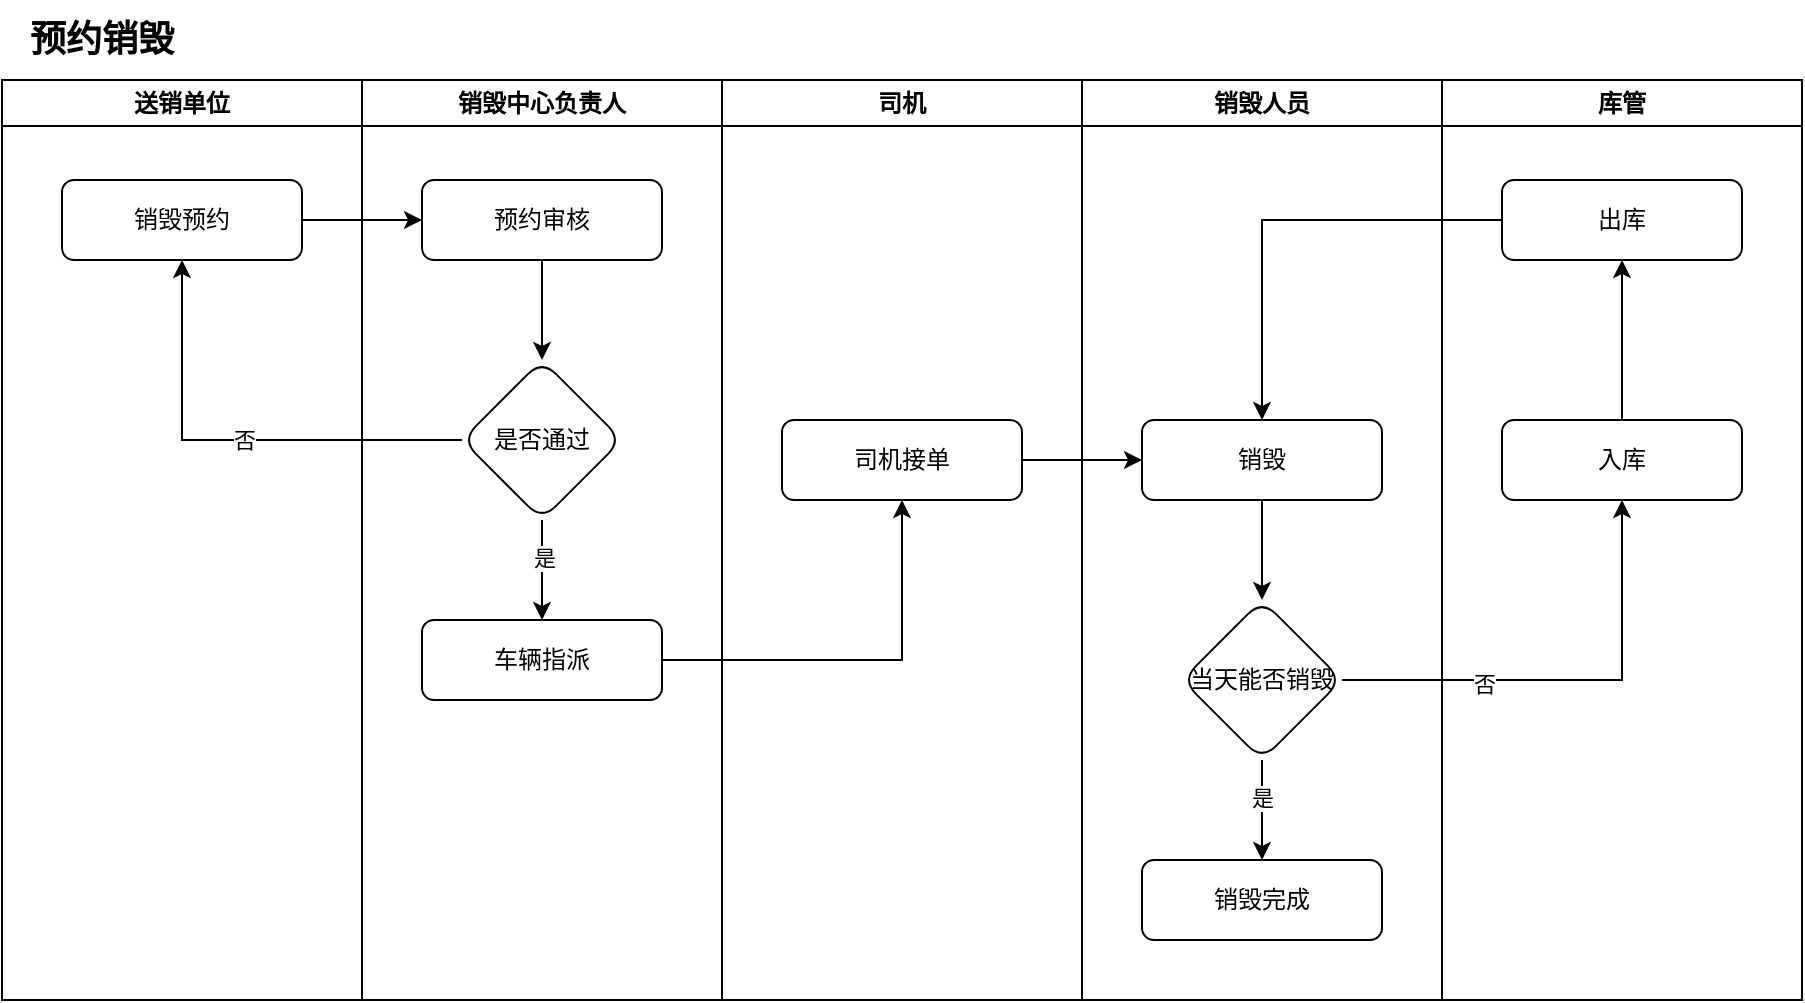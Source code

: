 <mxfile version="22.1.17" type="github">
  <diagram id="C5RBs43oDa-KdzZeNtuy" name="Page-1">
    <mxGraphModel dx="1426" dy="759" grid="1" gridSize="10" guides="1" tooltips="1" connect="1" arrows="1" fold="1" page="1" pageScale="1" pageWidth="827" pageHeight="1169" math="0" shadow="0">
      <root>
        <mxCell id="WIyWlLk6GJQsqaUBKTNV-0" />
        <mxCell id="WIyWlLk6GJQsqaUBKTNV-1" parent="WIyWlLk6GJQsqaUBKTNV-0" />
        <mxCell id="kOWaRKJse35Xsc1iHWcL-3" value="" style="edgeStyle=orthogonalEdgeStyle;rounded=0;orthogonalLoop=1;jettySize=auto;html=1;" edge="1" parent="WIyWlLk6GJQsqaUBKTNV-1" source="kOWaRKJse35Xsc1iHWcL-0" target="kOWaRKJse35Xsc1iHWcL-2">
          <mxGeometry relative="1" as="geometry" />
        </mxCell>
        <mxCell id="kOWaRKJse35Xsc1iHWcL-8" value="销毁中心负责人" style="swimlane;whiteSpace=wrap;html=1;" vertex="1" parent="WIyWlLk6GJQsqaUBKTNV-1">
          <mxGeometry x="260" y="80" width="180" height="460" as="geometry" />
        </mxCell>
        <mxCell id="kOWaRKJse35Xsc1iHWcL-42" style="edgeStyle=orthogonalEdgeStyle;rounded=0;orthogonalLoop=1;jettySize=auto;html=1;entryX=0.5;entryY=0;entryDx=0;entryDy=0;" edge="1" parent="kOWaRKJse35Xsc1iHWcL-8" source="kOWaRKJse35Xsc1iHWcL-2" target="kOWaRKJse35Xsc1iHWcL-4">
          <mxGeometry relative="1" as="geometry" />
        </mxCell>
        <mxCell id="kOWaRKJse35Xsc1iHWcL-2" value="预约审核" style="rounded=1;whiteSpace=wrap;html=1;" vertex="1" parent="kOWaRKJse35Xsc1iHWcL-8">
          <mxGeometry x="30" y="50" width="120" height="40" as="geometry" />
        </mxCell>
        <mxCell id="kOWaRKJse35Xsc1iHWcL-6" value="车辆指派" style="whiteSpace=wrap;html=1;rounded=1;" vertex="1" parent="kOWaRKJse35Xsc1iHWcL-8">
          <mxGeometry x="30" y="270" width="120" height="40" as="geometry" />
        </mxCell>
        <mxCell id="kOWaRKJse35Xsc1iHWcL-43" style="edgeStyle=orthogonalEdgeStyle;rounded=0;orthogonalLoop=1;jettySize=auto;html=1;" edge="1" parent="kOWaRKJse35Xsc1iHWcL-8" source="kOWaRKJse35Xsc1iHWcL-4" target="kOWaRKJse35Xsc1iHWcL-6">
          <mxGeometry relative="1" as="geometry">
            <Array as="points">
              <mxPoint x="90" y="240" />
              <mxPoint x="90" y="240" />
            </Array>
          </mxGeometry>
        </mxCell>
        <mxCell id="kOWaRKJse35Xsc1iHWcL-45" value="是" style="edgeLabel;html=1;align=center;verticalAlign=middle;resizable=0;points=[];" vertex="1" connectable="0" parent="kOWaRKJse35Xsc1iHWcL-43">
          <mxGeometry x="-0.24" y="1" relative="1" as="geometry">
            <mxPoint as="offset" />
          </mxGeometry>
        </mxCell>
        <mxCell id="kOWaRKJse35Xsc1iHWcL-4" value="是否通过" style="rhombus;whiteSpace=wrap;html=1;rounded=1;" vertex="1" parent="kOWaRKJse35Xsc1iHWcL-8">
          <mxGeometry x="50" y="140" width="80" height="80" as="geometry" />
        </mxCell>
        <mxCell id="kOWaRKJse35Xsc1iHWcL-9" value="司机" style="swimlane;whiteSpace=wrap;html=1;" vertex="1" parent="WIyWlLk6GJQsqaUBKTNV-1">
          <mxGeometry x="440" y="80" width="180" height="460" as="geometry" />
        </mxCell>
        <mxCell id="kOWaRKJse35Xsc1iHWcL-39" value="司机接单" style="whiteSpace=wrap;html=1;rounded=1;" vertex="1" parent="kOWaRKJse35Xsc1iHWcL-9">
          <mxGeometry x="30" y="170" width="120" height="40" as="geometry" />
        </mxCell>
        <mxCell id="kOWaRKJse35Xsc1iHWcL-11" value="送销单位" style="swimlane;whiteSpace=wrap;html=1;" vertex="1" parent="WIyWlLk6GJQsqaUBKTNV-1">
          <mxGeometry x="80" y="80" width="180" height="460" as="geometry" />
        </mxCell>
        <mxCell id="kOWaRKJse35Xsc1iHWcL-0" value="销毁预约" style="rounded=1;whiteSpace=wrap;html=1;" vertex="1" parent="kOWaRKJse35Xsc1iHWcL-11">
          <mxGeometry x="30" y="50" width="120" height="40" as="geometry" />
        </mxCell>
        <mxCell id="kOWaRKJse35Xsc1iHWcL-20" value="销毁人员" style="swimlane;whiteSpace=wrap;html=1;" vertex="1" parent="WIyWlLk6GJQsqaUBKTNV-1">
          <mxGeometry x="620" y="80" width="180" height="460" as="geometry" />
        </mxCell>
        <mxCell id="kOWaRKJse35Xsc1iHWcL-21" value="销毁" style="whiteSpace=wrap;html=1;rounded=1;" vertex="1" parent="kOWaRKJse35Xsc1iHWcL-20">
          <mxGeometry x="30" y="170" width="120" height="40" as="geometry" />
        </mxCell>
        <mxCell id="kOWaRKJse35Xsc1iHWcL-29" value="销毁完成" style="whiteSpace=wrap;html=1;rounded=1;" vertex="1" parent="kOWaRKJse35Xsc1iHWcL-20">
          <mxGeometry x="30" y="390" width="120" height="40" as="geometry" />
        </mxCell>
        <mxCell id="kOWaRKJse35Xsc1iHWcL-27" value="当天能否销毁" style="rhombus;whiteSpace=wrap;html=1;rounded=1;" vertex="1" parent="kOWaRKJse35Xsc1iHWcL-20">
          <mxGeometry x="50" y="260" width="80" height="80" as="geometry" />
        </mxCell>
        <mxCell id="kOWaRKJse35Xsc1iHWcL-28" value="" style="edgeStyle=orthogonalEdgeStyle;rounded=0;orthogonalLoop=1;jettySize=auto;html=1;" edge="1" parent="kOWaRKJse35Xsc1iHWcL-20" source="kOWaRKJse35Xsc1iHWcL-21" target="kOWaRKJse35Xsc1iHWcL-27">
          <mxGeometry relative="1" as="geometry" />
        </mxCell>
        <mxCell id="kOWaRKJse35Xsc1iHWcL-30" value="" style="edgeStyle=orthogonalEdgeStyle;rounded=0;orthogonalLoop=1;jettySize=auto;html=1;" edge="1" parent="kOWaRKJse35Xsc1iHWcL-20" source="kOWaRKJse35Xsc1iHWcL-27" target="kOWaRKJse35Xsc1iHWcL-29">
          <mxGeometry relative="1" as="geometry" />
        </mxCell>
        <mxCell id="kOWaRKJse35Xsc1iHWcL-47" value="是" style="edgeLabel;html=1;align=center;verticalAlign=middle;resizable=0;points=[];" vertex="1" connectable="0" parent="kOWaRKJse35Xsc1iHWcL-30">
          <mxGeometry x="-0.24" relative="1" as="geometry">
            <mxPoint as="offset" />
          </mxGeometry>
        </mxCell>
        <mxCell id="kOWaRKJse35Xsc1iHWcL-22" value="库管" style="swimlane;whiteSpace=wrap;html=1;" vertex="1" parent="WIyWlLk6GJQsqaUBKTNV-1">
          <mxGeometry x="800" y="80" width="180" height="460" as="geometry" />
        </mxCell>
        <mxCell id="kOWaRKJse35Xsc1iHWcL-33" value="" style="edgeStyle=orthogonalEdgeStyle;rounded=0;orthogonalLoop=1;jettySize=auto;html=1;" edge="1" parent="kOWaRKJse35Xsc1iHWcL-22" source="kOWaRKJse35Xsc1iHWcL-23" target="kOWaRKJse35Xsc1iHWcL-32">
          <mxGeometry relative="1" as="geometry" />
        </mxCell>
        <mxCell id="kOWaRKJse35Xsc1iHWcL-23" value="入库" style="whiteSpace=wrap;html=1;rounded=1;" vertex="1" parent="kOWaRKJse35Xsc1iHWcL-22">
          <mxGeometry x="30" y="170" width="120" height="40" as="geometry" />
        </mxCell>
        <mxCell id="kOWaRKJse35Xsc1iHWcL-32" value="出库" style="whiteSpace=wrap;html=1;rounded=1;" vertex="1" parent="kOWaRKJse35Xsc1iHWcL-22">
          <mxGeometry x="30" y="50" width="120" height="40" as="geometry" />
        </mxCell>
        <mxCell id="kOWaRKJse35Xsc1iHWcL-34" style="edgeStyle=orthogonalEdgeStyle;rounded=0;orthogonalLoop=1;jettySize=auto;html=1;entryX=0.5;entryY=0;entryDx=0;entryDy=0;" edge="1" parent="WIyWlLk6GJQsqaUBKTNV-1" source="kOWaRKJse35Xsc1iHWcL-32" target="kOWaRKJse35Xsc1iHWcL-21">
          <mxGeometry relative="1" as="geometry" />
        </mxCell>
        <mxCell id="kOWaRKJse35Xsc1iHWcL-38" style="edgeStyle=orthogonalEdgeStyle;rounded=0;orthogonalLoop=1;jettySize=auto;html=1;entryX=0.5;entryY=1;entryDx=0;entryDy=0;" edge="1" parent="WIyWlLk6GJQsqaUBKTNV-1" source="kOWaRKJse35Xsc1iHWcL-27" target="kOWaRKJse35Xsc1iHWcL-23">
          <mxGeometry relative="1" as="geometry" />
        </mxCell>
        <mxCell id="kOWaRKJse35Xsc1iHWcL-48" value="否" style="edgeLabel;html=1;align=center;verticalAlign=middle;resizable=0;points=[];" vertex="1" connectable="0" parent="kOWaRKJse35Xsc1iHWcL-38">
          <mxGeometry x="-0.396" y="-2" relative="1" as="geometry">
            <mxPoint x="1" as="offset" />
          </mxGeometry>
        </mxCell>
        <mxCell id="kOWaRKJse35Xsc1iHWcL-40" value="" style="edgeStyle=orthogonalEdgeStyle;rounded=0;orthogonalLoop=1;jettySize=auto;html=1;" edge="1" parent="WIyWlLk6GJQsqaUBKTNV-1" source="kOWaRKJse35Xsc1iHWcL-6" target="kOWaRKJse35Xsc1iHWcL-39">
          <mxGeometry relative="1" as="geometry" />
        </mxCell>
        <mxCell id="kOWaRKJse35Xsc1iHWcL-41" style="edgeStyle=orthogonalEdgeStyle;rounded=0;orthogonalLoop=1;jettySize=auto;html=1;entryX=0;entryY=0.5;entryDx=0;entryDy=0;" edge="1" parent="WIyWlLk6GJQsqaUBKTNV-1" source="kOWaRKJse35Xsc1iHWcL-39" target="kOWaRKJse35Xsc1iHWcL-21">
          <mxGeometry relative="1" as="geometry" />
        </mxCell>
        <mxCell id="kOWaRKJse35Xsc1iHWcL-44" style="edgeStyle=orthogonalEdgeStyle;rounded=0;orthogonalLoop=1;jettySize=auto;html=1;entryX=0.5;entryY=1;entryDx=0;entryDy=0;" edge="1" parent="WIyWlLk6GJQsqaUBKTNV-1" source="kOWaRKJse35Xsc1iHWcL-4" target="kOWaRKJse35Xsc1iHWcL-0">
          <mxGeometry relative="1" as="geometry">
            <mxPoint x="230" y="260" as="targetPoint" />
          </mxGeometry>
        </mxCell>
        <mxCell id="kOWaRKJse35Xsc1iHWcL-46" value="否" style="edgeLabel;html=1;align=center;verticalAlign=middle;resizable=0;points=[];" vertex="1" connectable="0" parent="kOWaRKJse35Xsc1iHWcL-44">
          <mxGeometry x="-0.037" relative="1" as="geometry">
            <mxPoint x="1" as="offset" />
          </mxGeometry>
        </mxCell>
        <mxCell id="kOWaRKJse35Xsc1iHWcL-49" value="预约销毁" style="text;html=1;strokeColor=none;fillColor=none;align=center;verticalAlign=middle;whiteSpace=wrap;rounded=0;fontSize=18;fontStyle=1" vertex="1" parent="WIyWlLk6GJQsqaUBKTNV-1">
          <mxGeometry x="80" y="40" width="100" height="40" as="geometry" />
        </mxCell>
      </root>
    </mxGraphModel>
  </diagram>
</mxfile>
